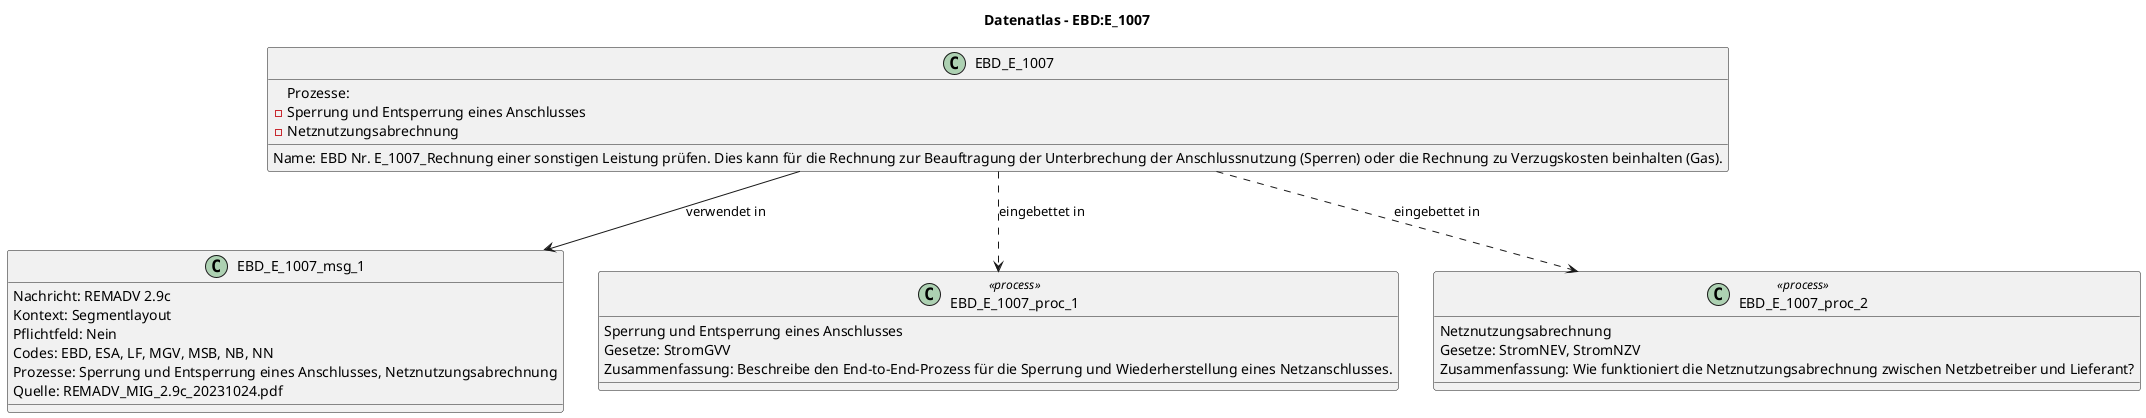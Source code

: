 @startuml
title Datenatlas – EBD:E_1007
class EBD_E_1007 {
  Name: EBD Nr. E_1007_Rechnung einer sonstigen Leistung prüfen. Dies kann für die Rechnung zur Beauftragung der Unterbrechung der Anschlussnutzung (Sperren) oder die Rechnung zu Verzugskosten beinhalten (Gas).
  Prozesse:
    - Sperrung und Entsperrung eines Anschlusses
    - Netznutzungsabrechnung
}
class EBD_E_1007_msg_1 {
  Nachricht: REMADV 2.9c
  Kontext: Segmentlayout
  Pflichtfeld: Nein
  Codes: EBD, ESA, LF, MGV, MSB, NB, NN
  Prozesse: Sperrung und Entsperrung eines Anschlusses, Netznutzungsabrechnung
  Quelle: REMADV_MIG_2.9c_20231024.pdf
}
EBD_E_1007 --> EBD_E_1007_msg_1 : verwendet in
class EBD_E_1007_proc_1 <<process>> {
  Sperrung und Entsperrung eines Anschlusses
  Gesetze: StromGVV
  Zusammenfassung: Beschreibe den End-to-End-Prozess für die Sperrung und Wiederherstellung eines Netzanschlusses.
}
EBD_E_1007 ..> EBD_E_1007_proc_1 : eingebettet in
class EBD_E_1007_proc_2 <<process>> {
  Netznutzungsabrechnung
  Gesetze: StromNEV, StromNZV
  Zusammenfassung: Wie funktioniert die Netznutzungsabrechnung zwischen Netzbetreiber und Lieferant?
}
EBD_E_1007 ..> EBD_E_1007_proc_2 : eingebettet in
@enduml